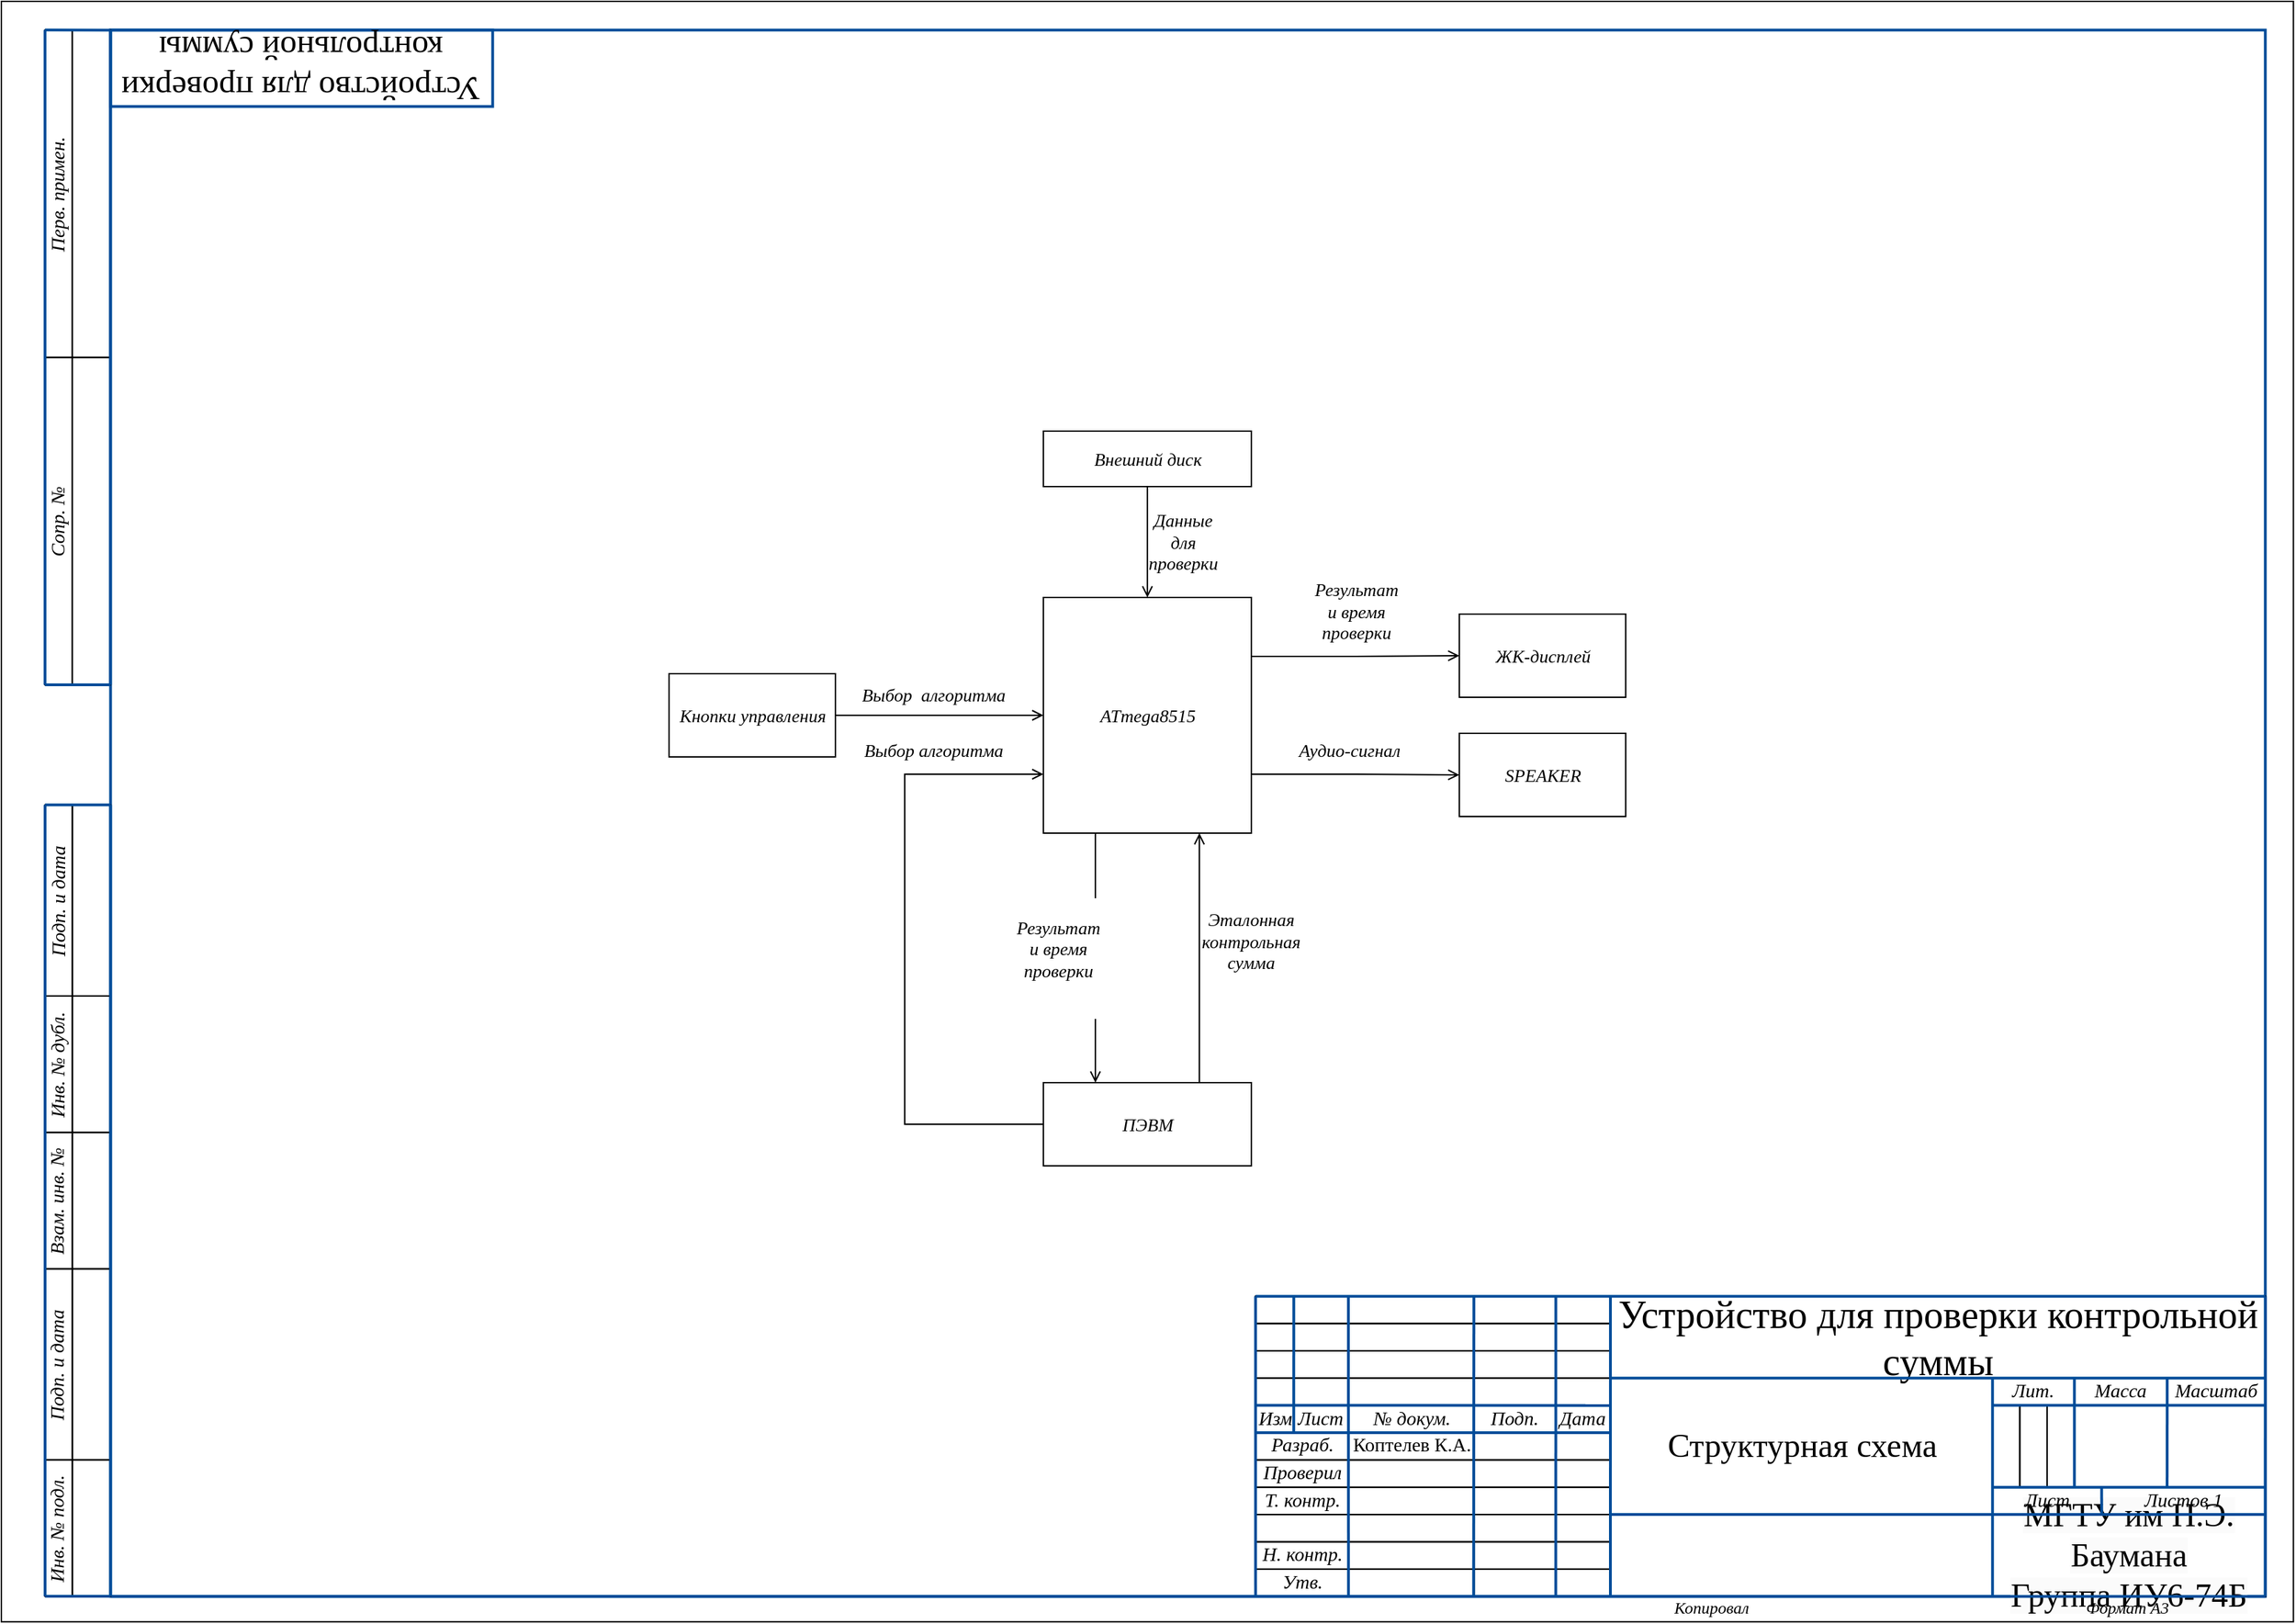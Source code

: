 <mxfile version="22.0.8" type="device">
  <diagram name="Страница — 1" id="dxUcy0eeHBGCOjPCWfOh">
    <mxGraphModel dx="1615" dy="822" grid="1" gridSize="10" guides="1" tooltips="1" connect="1" arrows="1" fold="1" page="1" pageScale="1" pageWidth="827" pageHeight="1169" math="0" shadow="0">
      <root>
        <UserObject label="" ProductName="Структурная схема" Manufacturer="&lt;span style=&quot;color: rgb(0, 0, 0); font-family: &amp;quot;GOSTRUS Type A&amp;quot;; font-size: 24px; font-style: normal; font-variant-ligatures: normal; font-variant-caps: normal; font-weight: 400; letter-spacing: normal; orphans: 2; text-align: center; text-indent: 0px; text-transform: none; widows: 2; word-spacing: 0px; -webkit-text-stroke-width: 0px; background-color: rgb(251, 251, 251); text-decoration-thickness: initial; text-decoration-style: initial; text-decoration-color: initial; float: none; display: inline !important;&quot;&gt;МГТУ им Н.Э. Баумана&lt;/span&gt;&lt;br style=&quot;border-color: var(--border-color); color: rgb(0, 0, 0); font-family: &amp;quot;GOSTRUS Type A&amp;quot;; font-size: 24px; font-style: normal; font-variant-ligatures: normal; font-variant-caps: normal; font-weight: 400; letter-spacing: normal; orphans: 2; text-align: center; text-indent: 0px; text-transform: none; widows: 2; word-spacing: 0px; -webkit-text-stroke-width: 0px; background-color: rgb(251, 251, 251); text-decoration-thickness: initial; text-decoration-style: initial; text-decoration-color: initial;&quot;&gt;&lt;span style=&quot;color: rgb(0, 0, 0); font-family: &amp;quot;GOSTRUS Type A&amp;quot;; font-size: 24px; font-style: normal; font-variant-ligatures: normal; font-variant-caps: normal; font-weight: 400; letter-spacing: normal; orphans: 2; text-align: center; text-indent: 0px; text-transform: none; widows: 2; word-spacing: 0px; -webkit-text-stroke-width: 0px; background-color: rgb(251, 251, 251); text-decoration-thickness: initial; text-decoration-style: initial; text-decoration-color: initial; float: none; display: inline !important;&quot;&gt;Группа ИУ6-74Б&lt;/span&gt;" Designer="Коптелев К.А." BlueprintName="Устройство для проверки контрольной суммы" id="0">
          <mxCell />
        </UserObject>
        <mxCell id="1" parent="0" />
        <mxCell id="MTjeHVcmdTa_2cphcv3J-1" value="" style="rounded=0;whiteSpace=wrap;html=1;fillColor=none;strokeWidth=1;movable=0;resizable=0;rotatable=0;deletable=0;editable=0;locked=1;connectable=0;" parent="1" vertex="1">
          <mxGeometry x="1" width="1653.146" height="1168.895" as="geometry" />
        </mxCell>
        <mxCell id="MTjeHVcmdTa_2cphcv3J-2" value="" style="rounded=0;whiteSpace=wrap;html=1;strokeWidth=2;fillColor=none;strokeColor=#004C99;movable=0;resizable=0;rotatable=0;deletable=0;editable=0;locked=1;connectable=0;" parent="1" vertex="1">
          <mxGeometry x="79.74" y="20.69" width="1554.12" height="1129.92" as="geometry" />
        </mxCell>
        <object placeholder="BlueprintName" placeholders="1" id="MTjeHVcmdTa_2cphcv3J-3">
          <mxCell style="rounded=0;whiteSpace=wrap;html=1;strokeWidth=2;fillColor=none;strokeColor=#004C99;fontFamily=GOSTRUS Type A;fontSize=24;rotation=-180;movable=0;resizable=0;rotatable=0;deletable=0;editable=0;locked=1;connectable=0;" parent="1" vertex="1">
            <mxGeometry x="79.74" y="20.69" width="275.59" height="55.118" as="geometry" />
          </mxCell>
        </object>
        <mxCell id="MTjeHVcmdTa_2cphcv3J-4" value="" style="rounded=0;whiteSpace=wrap;html=1;strokeWidth=1;fillColor=none;fontFamily=GOSTRUS Type A;movable=0;resizable=0;rotatable=0;deletable=0;editable=0;locked=1;connectable=0;" parent="1" vertex="1">
          <mxGeometry x="905.57" y="934.067" width="728.345" height="216.535" as="geometry" />
        </mxCell>
        <mxCell id="MTjeHVcmdTa_2cphcv3J-5" value="" style="rounded=0;whiteSpace=wrap;html=1;strokeWidth=1;fillColor=none;fontFamily=GOSTRUS Type A;fontSize=14;movable=0;resizable=0;rotatable=0;deletable=0;editable=0;locked=1;connectable=0;" parent="1" vertex="1">
          <mxGeometry x="905.58" y="934.067" width="27.559" height="19.685" as="geometry" />
        </mxCell>
        <mxCell id="MTjeHVcmdTa_2cphcv3J-6" value="" style="rounded=0;whiteSpace=wrap;html=1;strokeWidth=1;fillColor=none;fontFamily=GOSTRUS Type A;fontSize=14;movable=0;resizable=0;rotatable=0;deletable=0;editable=0;locked=1;connectable=0;" parent="1" vertex="1">
          <mxGeometry x="905.577" y="953.754" width="27.559" height="19.685" as="geometry" />
        </mxCell>
        <mxCell id="MTjeHVcmdTa_2cphcv3J-7" value="" style="rounded=0;whiteSpace=wrap;html=1;strokeWidth=1;fillColor=none;fontFamily=GOSTRUS Type A;fontSize=14;movable=0;resizable=0;rotatable=0;deletable=0;editable=0;locked=1;connectable=0;" parent="1" vertex="1">
          <mxGeometry x="905.587" y="973.434" width="27.559" height="19.685" as="geometry" />
        </mxCell>
        <mxCell id="MTjeHVcmdTa_2cphcv3J-8" value="" style="rounded=0;whiteSpace=wrap;html=1;strokeWidth=1;fillColor=none;fontFamily=GOSTRUS Type A;fontSize=14;movable=0;resizable=0;rotatable=0;deletable=0;editable=0;locked=1;connectable=0;" parent="1" vertex="1">
          <mxGeometry x="905.584" y="993.121" width="27.559" height="19.685" as="geometry" />
        </mxCell>
        <mxCell id="MTjeHVcmdTa_2cphcv3J-9" value="Изм" style="rounded=0;whiteSpace=wrap;html=1;strokeWidth=1;fillColor=none;fontFamily=GOSTRUS Type A;fontStyle=2;fontSize=14;movable=0;resizable=0;rotatable=0;deletable=0;editable=0;locked=1;connectable=0;" parent="1" vertex="1">
          <mxGeometry x="905.581" y="1012.808" width="27.559" height="19.685" as="geometry" />
        </mxCell>
        <mxCell id="MTjeHVcmdTa_2cphcv3J-10" value="" style="rounded=0;whiteSpace=wrap;html=1;strokeWidth=1;fillColor=none;fontFamily=GOSTRUS Type A;fontSize=14;movable=0;resizable=0;rotatable=0;deletable=0;editable=0;locked=1;connectable=0;" parent="1" vertex="1">
          <mxGeometry x="933.147" y="934.064" width="39.37" height="19.685" as="geometry" />
        </mxCell>
        <mxCell id="MTjeHVcmdTa_2cphcv3J-11" value="" style="rounded=0;whiteSpace=wrap;html=1;strokeWidth=1;fillColor=none;fontFamily=GOSTRUS Type A;fontSize=14;movable=0;resizable=0;rotatable=0;deletable=0;editable=0;locked=1;connectable=0;" parent="1" vertex="1">
          <mxGeometry x="933.144" y="953.751" width="39.37" height="19.685" as="geometry" />
        </mxCell>
        <mxCell id="MTjeHVcmdTa_2cphcv3J-12" value="" style="rounded=0;whiteSpace=wrap;html=1;strokeWidth=1;fillColor=none;fontFamily=GOSTRUS Type A;fontSize=14;movable=0;resizable=0;rotatable=0;deletable=0;editable=0;locked=1;connectable=0;" parent="1" vertex="1">
          <mxGeometry x="933.154" y="973.431" width="39.37" height="19.685" as="geometry" />
        </mxCell>
        <mxCell id="MTjeHVcmdTa_2cphcv3J-13" value="" style="rounded=0;whiteSpace=wrap;html=1;strokeWidth=1;fillColor=none;fontFamily=GOSTRUS Type A;fontSize=14;movable=0;resizable=0;rotatable=0;deletable=0;editable=0;locked=1;connectable=0;" parent="1" vertex="1">
          <mxGeometry x="933.151" y="993.118" width="39.37" height="19.685" as="geometry" />
        </mxCell>
        <mxCell id="MTjeHVcmdTa_2cphcv3J-14" value="Лист" style="rounded=0;whiteSpace=wrap;html=1;strokeWidth=1;fillColor=none;fontFamily=GOSTRUS Type A;fontStyle=2;fontSize=14;movable=0;resizable=0;rotatable=0;deletable=0;editable=0;locked=1;connectable=0;" parent="1" vertex="1">
          <mxGeometry x="933.148" y="1012.805" width="39.37" height="19.685" as="geometry" />
        </mxCell>
        <mxCell id="MTjeHVcmdTa_2cphcv3J-15" value="" style="rounded=0;whiteSpace=wrap;html=1;strokeWidth=1;fillColor=none;fontFamily=GOSTRUS Type A;fontSize=14;movable=0;resizable=0;rotatable=0;deletable=0;editable=0;locked=1;connectable=0;" parent="1" vertex="1">
          <mxGeometry x="972.524" y="934.071" width="90.551" height="19.685" as="geometry" />
        </mxCell>
        <mxCell id="MTjeHVcmdTa_2cphcv3J-16" value="" style="rounded=0;whiteSpace=wrap;html=1;strokeWidth=1;fillColor=none;fontFamily=GOSTRUS Type A;fontSize=14;movable=0;resizable=0;rotatable=0;deletable=0;editable=0;locked=1;connectable=0;" parent="1" vertex="1">
          <mxGeometry x="972.521" y="953.758" width="90.551" height="19.685" as="geometry" />
        </mxCell>
        <mxCell id="MTjeHVcmdTa_2cphcv3J-17" value="" style="rounded=0;whiteSpace=wrap;html=1;strokeWidth=1;fillColor=none;fontFamily=GOSTRUS Type A;fontSize=14;movable=0;resizable=0;rotatable=0;deletable=0;editable=0;locked=1;connectable=0;" parent="1" vertex="1">
          <mxGeometry x="972.531" y="973.438" width="90.551" height="19.685" as="geometry" />
        </mxCell>
        <mxCell id="MTjeHVcmdTa_2cphcv3J-18" value="" style="rounded=0;whiteSpace=wrap;html=1;strokeWidth=1;fillColor=none;fontFamily=GOSTRUS Type A;fontSize=14;movable=0;resizable=0;rotatable=0;deletable=0;editable=0;locked=1;connectable=0;" parent="1" vertex="1">
          <mxGeometry x="972.528" y="993.125" width="90.551" height="19.685" as="geometry" />
        </mxCell>
        <mxCell id="MTjeHVcmdTa_2cphcv3J-19" value="№ докум." style="rounded=0;whiteSpace=wrap;html=1;strokeWidth=1;fillColor=none;fontFamily=GOSTRUS Type A;fontStyle=2;fontSize=14;movable=0;resizable=0;rotatable=0;deletable=0;editable=0;locked=1;connectable=0;" parent="1" vertex="1">
          <mxGeometry x="972.525" y="1012.812" width="90.551" height="19.685" as="geometry" />
        </mxCell>
        <mxCell id="MTjeHVcmdTa_2cphcv3J-20" value="" style="rounded=0;whiteSpace=wrap;html=1;strokeWidth=1;fillColor=none;fontFamily=GOSTRUS Type A;fontSize=14;movable=0;resizable=0;rotatable=0;deletable=0;editable=0;locked=1;connectable=0;" parent="1" vertex="1">
          <mxGeometry x="1063.081" y="934.068" width="59.055" height="19.685" as="geometry" />
        </mxCell>
        <mxCell id="MTjeHVcmdTa_2cphcv3J-21" value="" style="rounded=0;whiteSpace=wrap;html=1;strokeWidth=1;fillColor=none;fontFamily=GOSTRUS Type A;fontSize=14;movable=0;resizable=0;rotatable=0;deletable=0;editable=0;locked=1;connectable=0;" parent="1" vertex="1">
          <mxGeometry x="1063.078" y="953.755" width="59.055" height="19.685" as="geometry" />
        </mxCell>
        <mxCell id="MTjeHVcmdTa_2cphcv3J-22" value="" style="rounded=0;whiteSpace=wrap;html=1;strokeWidth=1;fillColor=none;fontFamily=GOSTRUS Type A;fontSize=14;movable=0;resizable=0;rotatable=0;deletable=0;editable=0;locked=1;connectable=0;" parent="1" vertex="1">
          <mxGeometry x="1063.088" y="973.435" width="59.055" height="19.685" as="geometry" />
        </mxCell>
        <mxCell id="MTjeHVcmdTa_2cphcv3J-23" value="" style="rounded=0;whiteSpace=wrap;html=1;strokeWidth=1;fillColor=none;fontFamily=GOSTRUS Type A;fontSize=14;movable=0;resizable=0;rotatable=0;deletable=0;editable=0;locked=1;connectable=0;" parent="1" vertex="1">
          <mxGeometry x="1063.085" y="993.122" width="59.055" height="19.685" as="geometry" />
        </mxCell>
        <mxCell id="MTjeHVcmdTa_2cphcv3J-24" value="Подп." style="rounded=0;whiteSpace=wrap;html=1;strokeWidth=1;fillColor=none;fontFamily=GOSTRUS Type A;fontStyle=2;fontSize=14;movable=0;resizable=0;rotatable=0;deletable=0;editable=0;locked=1;connectable=0;" parent="1" vertex="1">
          <mxGeometry x="1063.082" y="1012.809" width="59.055" height="19.685" as="geometry" />
        </mxCell>
        <mxCell id="MTjeHVcmdTa_2cphcv3J-25" value="" style="rounded=0;whiteSpace=wrap;html=1;strokeWidth=1;fillColor=none;fontFamily=GOSTRUS Type A;fontSize=14;movable=0;resizable=0;rotatable=0;deletable=0;editable=0;locked=1;connectable=0;" parent="1" vertex="1">
          <mxGeometry x="1063.088" y="1032.485" width="59.055" height="19.685" as="geometry" />
        </mxCell>
        <mxCell id="MTjeHVcmdTa_2cphcv3J-26" value="" style="rounded=0;whiteSpace=wrap;html=1;strokeWidth=1;fillColor=none;fontFamily=GOSTRUS Type A;fontSize=14;movable=0;resizable=0;rotatable=0;deletable=0;editable=0;locked=1;connectable=0;" parent="1" vertex="1">
          <mxGeometry x="1063.085" y="1052.172" width="59.055" height="19.685" as="geometry" />
        </mxCell>
        <mxCell id="MTjeHVcmdTa_2cphcv3J-27" value="" style="rounded=0;whiteSpace=wrap;html=1;strokeWidth=1;fillColor=none;fontFamily=GOSTRUS Type A;fontSize=14;movable=0;resizable=0;rotatable=0;deletable=0;editable=0;locked=1;connectable=0;" parent="1" vertex="1">
          <mxGeometry x="1063.095" y="1071.852" width="59.055" height="19.685" as="geometry" />
        </mxCell>
        <mxCell id="MTjeHVcmdTa_2cphcv3J-28" value="" style="rounded=0;whiteSpace=wrap;html=1;strokeWidth=1;fillColor=none;fontFamily=GOSTRUS Type A;fontSize=14;movable=0;resizable=0;rotatable=0;deletable=0;editable=0;locked=1;connectable=0;" parent="1" vertex="1">
          <mxGeometry x="1063.092" y="1091.539" width="59.055" height="19.685" as="geometry" />
        </mxCell>
        <mxCell id="MTjeHVcmdTa_2cphcv3J-29" value="" style="rounded=0;whiteSpace=wrap;html=1;strokeWidth=1;fillColor=none;fontFamily=GOSTRUS Type A;fontSize=14;movable=0;resizable=0;rotatable=0;deletable=0;editable=0;locked=1;connectable=0;" parent="1" vertex="1">
          <mxGeometry x="1063.089" y="1111.226" width="59.055" height="19.685" as="geometry" />
        </mxCell>
        <mxCell id="MTjeHVcmdTa_2cphcv3J-30" value="" style="rounded=0;whiteSpace=wrap;html=1;strokeWidth=1;fillColor=none;fontFamily=GOSTRUS Type A;fontSize=14;movable=0;resizable=0;rotatable=0;deletable=0;editable=0;locked=1;connectable=0;" parent="1" vertex="1">
          <mxGeometry x="1122.155" y="934.072" width="39.37" height="19.685" as="geometry" />
        </mxCell>
        <mxCell id="MTjeHVcmdTa_2cphcv3J-31" value="" style="rounded=0;whiteSpace=wrap;html=1;strokeWidth=1;fillColor=none;fontFamily=GOSTRUS Type A;fontSize=14;movable=0;resizable=0;rotatable=0;deletable=0;editable=0;locked=1;connectable=0;" parent="1" vertex="1">
          <mxGeometry x="1122.152" y="953.759" width="39.37" height="19.685" as="geometry" />
        </mxCell>
        <mxCell id="MTjeHVcmdTa_2cphcv3J-32" value="" style="rounded=0;whiteSpace=wrap;html=1;strokeWidth=1;fillColor=none;fontFamily=GOSTRUS Type A;fontSize=14;movable=0;resizable=0;rotatable=0;deletable=0;editable=0;locked=1;connectable=0;" parent="1" vertex="1">
          <mxGeometry x="1122.162" y="973.439" width="39.37" height="19.685" as="geometry" />
        </mxCell>
        <mxCell id="MTjeHVcmdTa_2cphcv3J-33" value="" style="rounded=0;whiteSpace=wrap;html=1;strokeWidth=1;fillColor=none;fontFamily=GOSTRUS Type A;fontSize=14;movable=0;resizable=0;rotatable=0;deletable=0;editable=0;locked=1;connectable=0;" parent="1" vertex="1">
          <mxGeometry x="1122.159" y="993.126" width="39.37" height="19.685" as="geometry" />
        </mxCell>
        <mxCell id="MTjeHVcmdTa_2cphcv3J-34" value="Дата" style="rounded=0;whiteSpace=wrap;html=1;strokeWidth=1;fillColor=none;fontFamily=GOSTRUS Type A;fontStyle=2;fontSize=14;movable=0;resizable=0;rotatable=0;deletable=0;editable=0;locked=1;connectable=0;" parent="1" vertex="1">
          <mxGeometry x="1122.156" y="1012.813" width="39.37" height="19.685" as="geometry" />
        </mxCell>
        <object placeholders="1" placeholder="Date" id="MTjeHVcmdTa_2cphcv3J-35">
          <mxCell style="rounded=0;whiteSpace=wrap;html=1;strokeWidth=1;fillColor=none;fontFamily=GOSTRUS Type A;fontSize=12;movable=0;resizable=0;rotatable=0;deletable=0;editable=0;locked=1;connectable=0;" parent="1" vertex="1">
            <mxGeometry x="1122.162" y="1032.479" width="39.37" height="19.685" as="geometry" />
          </mxCell>
        </object>
        <object placeholders="1" placeholder="Date" id="MTjeHVcmdTa_2cphcv3J-36">
          <mxCell style="rounded=0;whiteSpace=wrap;html=1;strokeWidth=1;fillColor=none;fontFamily=GOSTRUS Type A;fontSize=12;movable=0;resizable=0;rotatable=0;deletable=0;editable=0;locked=1;connectable=0;" parent="1" vertex="1">
            <mxGeometry x="1122.159" y="1052.166" width="39.37" height="19.685" as="geometry" />
          </mxCell>
        </object>
        <mxCell id="MTjeHVcmdTa_2cphcv3J-37" value="" style="rounded=0;whiteSpace=wrap;html=1;strokeWidth=1;fillColor=none;fontFamily=GOSTRUS Type A;fontSize=12;movable=0;resizable=0;rotatable=0;deletable=0;editable=0;locked=1;connectable=0;" parent="1" vertex="1">
          <mxGeometry x="1122.169" y="1071.846" width="39.37" height="19.685" as="geometry" />
        </mxCell>
        <mxCell id="MTjeHVcmdTa_2cphcv3J-38" value="" style="rounded=0;whiteSpace=wrap;html=1;strokeWidth=1;fillColor=none;fontFamily=GOSTRUS Type A;fontSize=12;movable=0;resizable=0;rotatable=0;deletable=0;editable=0;locked=1;connectable=0;" parent="1" vertex="1">
          <mxGeometry x="1122.166" y="1091.533" width="39.37" height="19.685" as="geometry" />
        </mxCell>
        <mxCell id="MTjeHVcmdTa_2cphcv3J-39" value="" style="rounded=0;whiteSpace=wrap;html=1;strokeWidth=1;fillColor=none;fontFamily=GOSTRUS Type A;fontSize=12;movable=0;resizable=0;rotatable=0;deletable=0;editable=0;locked=1;connectable=0;" parent="1" vertex="1">
          <mxGeometry x="1122.163" y="1111.22" width="39.37" height="19.685" as="geometry" />
        </mxCell>
        <object placeholder="Date" placeholders="1" id="MTjeHVcmdTa_2cphcv3J-40">
          <mxCell style="rounded=0;whiteSpace=wrap;html=1;strokeWidth=1;fillColor=none;fontFamily=GOSTRUS Type A;fontSize=12;movable=0;resizable=0;rotatable=0;deletable=0;editable=0;locked=1;connectable=0;" parent="1" vertex="1">
            <mxGeometry x="1122.13" y="1130.917" width="39.37" height="19.685" as="geometry" />
          </mxCell>
        </object>
        <mxCell id="MTjeHVcmdTa_2cphcv3J-41" value="" style="rounded=0;whiteSpace=wrap;html=1;strokeWidth=1;fillColor=none;fontFamily=GOSTRUS Type A;fontSize=14;movable=0;resizable=0;rotatable=0;deletable=0;editable=0;locked=1;connectable=0;" parent="1" vertex="1">
          <mxGeometry x="1063.116" y="1130.923" width="59.055" height="19.685" as="geometry" />
        </mxCell>
        <mxCell id="MTjeHVcmdTa_2cphcv3J-42" value="Разраб." style="rounded=0;whiteSpace=wrap;html=1;strokeWidth=1;fillColor=none;fontFamily=GOSTRUS Type A;fontStyle=2;fontSize=14;movable=0;resizable=0;rotatable=0;deletable=0;editable=0;locked=1;connectable=0;" parent="1" vertex="1">
          <mxGeometry x="905.605" y="1032.482" width="66.929" height="19.685" as="geometry" />
        </mxCell>
        <mxCell id="MTjeHVcmdTa_2cphcv3J-43" value="Проверил" style="rounded=0;whiteSpace=wrap;html=1;strokeWidth=1;fillColor=none;fontFamily=GOSTRUS Type A;fontStyle=2;fontSize=14;movable=0;resizable=0;rotatable=0;deletable=0;editable=0;locked=1;connectable=0;" parent="1" vertex="1">
          <mxGeometry x="905.572" y="1052.169" width="66.929" height="19.685" as="geometry" />
        </mxCell>
        <mxCell id="MTjeHVcmdTa_2cphcv3J-44" value="Т. контр." style="rounded=0;whiteSpace=wrap;html=1;strokeWidth=1;fillColor=none;fontFamily=GOSTRUS Type A;fontStyle=2;fontSize=14;movable=0;resizable=0;rotatable=0;deletable=0;editable=0;locked=1;connectable=0;" parent="1" vertex="1">
          <mxGeometry x="905.569" y="1071.856" width="66.929" height="19.685" as="geometry" />
        </mxCell>
        <mxCell id="MTjeHVcmdTa_2cphcv3J-45" value="" style="rounded=0;whiteSpace=wrap;html=1;strokeWidth=1;fillColor=none;fontFamily=GOSTRUS Type A;fontStyle=2;fontSize=14;movable=0;resizable=0;rotatable=0;deletable=0;editable=0;locked=1;connectable=0;" parent="1" vertex="1">
          <mxGeometry x="905.606" y="1091.543" width="66.929" height="19.685" as="geometry" />
        </mxCell>
        <mxCell id="MTjeHVcmdTa_2cphcv3J-46" value="Н. контр." style="rounded=0;whiteSpace=wrap;html=1;strokeWidth=1;fillColor=none;fontFamily=GOSTRUS Type A;fontStyle=2;fontSize=14;movable=0;resizable=0;rotatable=0;deletable=0;editable=0;locked=1;connectable=0;" parent="1" vertex="1">
          <mxGeometry x="905.603" y="1111.24" width="66.929" height="19.685" as="geometry" />
        </mxCell>
        <mxCell id="MTjeHVcmdTa_2cphcv3J-47" value="Утв." style="rounded=0;whiteSpace=wrap;html=1;strokeWidth=1;fillColor=none;fontFamily=GOSTRUS Type A;fontStyle=2;fontSize=14;movable=0;resizable=0;rotatable=0;deletable=0;editable=0;locked=1;connectable=0;" parent="1" vertex="1">
          <mxGeometry x="905.61" y="1130.927" width="66.929" height="19.685" as="geometry" />
        </mxCell>
        <object placeholders="1" placeholder="Designer" label="Коптелев К.А." id="MTjeHVcmdTa_2cphcv3J-48">
          <mxCell style="rounded=0;whiteSpace=wrap;html=1;strokeWidth=1;fillColor=none;fontFamily=GOSTRUS Type A;fontSize=14;movable=0;resizable=0;rotatable=0;deletable=0;editable=0;locked=1;connectable=0;" parent="1" vertex="1">
            <mxGeometry x="972.562" y="1032.499" width="90.551" height="19.685" as="geometry" />
          </mxCell>
        </object>
        <mxCell id="MTjeHVcmdTa_2cphcv3J-49" value="" style="rounded=0;whiteSpace=wrap;html=1;strokeWidth=1;fillColor=none;fontFamily=GOSTRUS Type A;fontSize=14;movable=0;resizable=0;rotatable=0;deletable=0;editable=0;locked=1;connectable=0;" parent="1" vertex="1">
          <mxGeometry x="972.519" y="1091.556" width="90.551" height="19.685" as="geometry" />
        </mxCell>
        <mxCell id="MTjeHVcmdTa_2cphcv3J-50" value="" style="rounded=0;whiteSpace=wrap;html=1;strokeWidth=1;fillColor=none;fontFamily=GOSTRUS Type A;fontSize=14;movable=0;resizable=0;rotatable=0;deletable=0;editable=0;locked=1;connectable=0;" parent="1" vertex="1">
          <mxGeometry x="972.482" y="1071.869" width="90.551" height="19.685" as="geometry" />
        </mxCell>
        <object placeholders="1" placeholder="Checker" id="MTjeHVcmdTa_2cphcv3J-51">
          <mxCell style="rounded=0;whiteSpace=wrap;html=1;strokeWidth=1;fillColor=none;fontFamily=GOSTRUS Type A;fontSize=14;movable=0;resizable=0;rotatable=0;deletable=0;editable=0;locked=1;connectable=0;" parent="1" vertex="1">
            <mxGeometry x="972.485" y="1052.182" width="90.551" height="19.685" as="geometry" />
          </mxCell>
        </object>
        <object placeholders="1" placeholder="Approver" id="MTjeHVcmdTa_2cphcv3J-52">
          <mxCell style="rounded=0;whiteSpace=wrap;html=1;strokeWidth=1;fillColor=none;fontFamily=GOSTRUS Type A;fontSize=14;movable=0;resizable=0;rotatable=0;deletable=0;editable=0;locked=1;connectable=0;" parent="1" vertex="1">
            <mxGeometry x="972.596" y="1130.903" width="90.551" height="19.685" as="geometry" />
          </mxCell>
        </object>
        <mxCell id="MTjeHVcmdTa_2cphcv3J-53" value="" style="rounded=0;whiteSpace=wrap;html=1;strokeWidth=1;fillColor=none;fontFamily=GOSTRUS Type A;fontSize=14;movable=0;resizable=0;rotatable=0;deletable=0;editable=0;locked=1;connectable=0;" parent="1" vertex="1">
          <mxGeometry x="972.559" y="1111.216" width="90.551" height="19.685" as="geometry" />
        </mxCell>
        <object placeholders="1" placeholder="BlueprintName" label="Устройство для проверки контрольной суммы" id="MTjeHVcmdTa_2cphcv3J-54">
          <mxCell style="rounded=0;whiteSpace=wrap;html=1;strokeWidth=1;fillColor=none;fontFamily=GOSTRUS Type A;fontSize=28;movable=1;resizable=1;rotatable=1;deletable=1;editable=1;locked=0;connectable=1;" parent="1" vertex="1">
            <mxGeometry x="1161.538" y="934.075" width="472.44" height="59.055" as="geometry" />
          </mxCell>
        </object>
        <object placeholders="1" placeholder="ProductName" label="Структурная схема" id="MTjeHVcmdTa_2cphcv3J-55">
          <mxCell style="rounded=0;whiteSpace=wrap;html=1;strokeWidth=1;fillColor=none;fontFamily=GOSTRUS Type A;fontSize=24;movable=0;resizable=0;rotatable=0;deletable=0;editable=0;locked=1;connectable=0;" parent="1" vertex="1">
            <mxGeometry x="1161.535" y="993.102" width="275.59" height="98.425" as="geometry" />
          </mxCell>
        </object>
        <object placeholders="1" placeholder="Material" id="MTjeHVcmdTa_2cphcv3J-56">
          <mxCell style="rounded=0;whiteSpace=wrap;html=1;strokeWidth=1;fillColor=none;fontFamily=GOSTRUS Type A;fontSize=24;movable=0;resizable=0;rotatable=0;deletable=0;editable=0;locked=1;connectable=0;" parent="1" vertex="1">
            <mxGeometry x="1161.502" y="1091.529" width="275.59" height="59.055" as="geometry" />
          </mxCell>
        </object>
        <object placeholders="1" placeholder="Manufacturer" label="&lt;span style=&quot;color: rgb(0, 0, 0); font-family: &amp;quot;GOSTRUS Type A&amp;quot;; font-size: 24px; font-style: normal; font-variant-ligatures: normal; font-variant-caps: normal; font-weight: 400; letter-spacing: normal; orphans: 2; text-align: center; text-indent: 0px; text-transform: none; widows: 2; word-spacing: 0px; -webkit-text-stroke-width: 0px; background-color: rgb(251, 251, 251); text-decoration-thickness: initial; text-decoration-style: initial; text-decoration-color: initial; float: none; display: inline !important;&quot;&gt;МГТУ им Н.Э. Баумана&lt;/span&gt;&lt;br style=&quot;border-color: var(--border-color); color: rgb(0, 0, 0); font-family: &amp;quot;GOSTRUS Type A&amp;quot;; font-size: 24px; font-style: normal; font-variant-ligatures: normal; font-variant-caps: normal; font-weight: 400; letter-spacing: normal; orphans: 2; text-align: center; text-indent: 0px; text-transform: none; widows: 2; word-spacing: 0px; -webkit-text-stroke-width: 0px; background-color: rgb(251, 251, 251); text-decoration-thickness: initial; text-decoration-style: initial; text-decoration-color: initial;&quot;&gt;&lt;span style=&quot;color: rgb(0, 0, 0); font-family: &amp;quot;GOSTRUS Type A&amp;quot;; font-size: 24px; font-style: normal; font-variant-ligatures: normal; font-variant-caps: normal; font-weight: 400; letter-spacing: normal; orphans: 2; text-align: center; text-indent: 0px; text-transform: none; widows: 2; word-spacing: 0px; -webkit-text-stroke-width: 0px; background-color: rgb(251, 251, 251); text-decoration-thickness: initial; text-decoration-style: initial; text-decoration-color: initial; float: none; display: inline !important;&quot;&gt;Группа ИУ6-74Б&lt;/span&gt;" id="MTjeHVcmdTa_2cphcv3J-57">
          <mxCell style="rounded=0;whiteSpace=wrap;html=1;strokeWidth=1;fillColor=none;fontFamily=GOSTRUS Type A;fontSize=24;movable=0;resizable=0;rotatable=0;deletable=0;editable=0;locked=1;connectable=0;" parent="1" vertex="1">
            <mxGeometry x="1437.129" y="1091.556" width="196.85" height="59.055" as="geometry" />
          </mxCell>
        </object>
        <object label="Лист" placeholders="1" id="MTjeHVcmdTa_2cphcv3J-58">
          <mxCell style="rounded=0;whiteSpace=wrap;html=1;strokeWidth=1;fillColor=none;fontFamily=GOSTRUS Type A;fontStyle=2;fontSize=14;movable=0;resizable=0;rotatable=0;deletable=0;editable=0;locked=1;connectable=0;" parent="1" vertex="1">
            <mxGeometry x="1437.126" y="1071.833" width="78.74" height="19.685" as="geometry" />
          </mxCell>
        </object>
        <mxCell id="MTjeHVcmdTa_2cphcv3J-59" value="Листов 1" style="rounded=0;whiteSpace=wrap;html=1;strokeWidth=1;fillColor=none;fontFamily=GOSTRUS Type A;fontStyle=2;fontSize=14;movable=0;resizable=0;rotatable=0;deletable=0;editable=0;locked=1;connectable=0;" parent="1" vertex="1">
          <mxGeometry x="1515.803" y="1071.87" width="118.11" height="19.685" as="geometry" />
        </mxCell>
        <mxCell id="MTjeHVcmdTa_2cphcv3J-60" value="Масштаб" style="rounded=0;whiteSpace=wrap;html=1;strokeWidth=1;fillColor=none;fontFamily=GOSTRUS Type A;fontStyle=2;fontSize=14;movable=0;resizable=0;rotatable=0;deletable=0;editable=0;locked=1;connectable=0;" parent="1" vertex="1">
          <mxGeometry x="1563.11" y="993.107" width="70.866" height="19.685" as="geometry" />
        </mxCell>
        <mxCell id="MTjeHVcmdTa_2cphcv3J-61" value="Масса" style="rounded=0;whiteSpace=wrap;html=1;strokeWidth=1;fillColor=none;fontFamily=GOSTRUS Type A;fontStyle=2;fontSize=14;movable=0;resizable=0;rotatable=0;deletable=0;editable=0;locked=1;connectable=0;" parent="1" vertex="1">
          <mxGeometry x="1496.177" y="993.134" width="66.929" height="19.685" as="geometry" />
        </mxCell>
        <mxCell id="MTjeHVcmdTa_2cphcv3J-62" value="Лит." style="rounded=0;whiteSpace=wrap;html=1;strokeWidth=1;fillColor=none;fontFamily=GOSTRUS Type A;fontStyle=2;fontSize=14;movable=0;resizable=0;rotatable=0;deletable=0;editable=0;locked=1;connectable=0;" parent="1" vertex="1">
          <mxGeometry x="1437.124" y="993.101" width="59.055" height="19.685" as="geometry" />
        </mxCell>
        <mxCell id="MTjeHVcmdTa_2cphcv3J-63" value="" style="rounded=0;whiteSpace=wrap;html=1;strokeWidth=1;fillColor=none;fontFamily=GOSTRUS Type A;movable=0;resizable=0;rotatable=0;deletable=0;editable=0;locked=1;connectable=0;" parent="1" vertex="1">
          <mxGeometry x="1437.091" y="1012.818" width="59.055" height="59.055" as="geometry" />
        </mxCell>
        <mxCell id="MTjeHVcmdTa_2cphcv3J-64" value="" style="rounded=0;whiteSpace=wrap;html=1;strokeWidth=1;fillColor=none;fontFamily=GOSTRUS Type A;movable=0;resizable=0;rotatable=0;deletable=0;editable=0;locked=1;connectable=0;" parent="1" vertex="1">
          <mxGeometry x="1496.184" y="1012.781" width="66.929" height="59.055" as="geometry" />
        </mxCell>
        <object placeholders="1" placeholder="Scale" id="MTjeHVcmdTa_2cphcv3J-65">
          <mxCell style="rounded=0;whiteSpace=wrap;html=1;strokeWidth=1;fillColor=none;fontFamily=GOSTRUS Type A;fontSize=18;movable=0;resizable=0;rotatable=0;deletable=0;editable=0;locked=1;connectable=0;" parent="1" vertex="1">
            <mxGeometry x="1563.047" y="1012.784" width="70.866" height="59.055" as="geometry" />
          </mxCell>
        </object>
        <mxCell id="MTjeHVcmdTa_2cphcv3J-66" value="" style="rounded=0;whiteSpace=wrap;html=1;strokeWidth=1;fillColor=none;fontFamily=GOSTRUS Type A;movable=0;resizable=0;rotatable=0;deletable=0;editable=0;locked=1;connectable=0;" parent="1" vertex="1">
          <mxGeometry x="1437.128" y="1012.775" width="19.685" height="59.055" as="geometry" />
        </mxCell>
        <mxCell id="MTjeHVcmdTa_2cphcv3J-67" value="" style="rounded=0;whiteSpace=wrap;html=1;strokeWidth=1;fillColor=none;fontFamily=GOSTRUS Type A;movable=0;resizable=0;rotatable=0;deletable=0;editable=0;locked=1;connectable=0;" parent="1" vertex="1">
          <mxGeometry x="1456.775" y="1012.822" width="19.685" height="59.055" as="geometry" />
        </mxCell>
        <mxCell id="MTjeHVcmdTa_2cphcv3J-68" value="" style="rounded=0;whiteSpace=wrap;html=1;strokeWidth=1;fillColor=none;fontFamily=GOSTRUS Type A;movable=0;resizable=0;rotatable=0;deletable=0;editable=0;locked=1;connectable=0;" parent="1" vertex="1">
          <mxGeometry x="1476.502" y="1012.819" width="19.685" height="59.055" as="geometry" />
        </mxCell>
        <mxCell id="MTjeHVcmdTa_2cphcv3J-69" value="Копировал" style="text;html=1;strokeColor=none;fillColor=none;align=center;verticalAlign=middle;whiteSpace=wrap;rounded=0;fontFamily=GOSTRUS Type A;fontSize=12;fontStyle=2;movable=0;resizable=0;rotatable=0;deletable=0;editable=0;locked=1;connectable=0;" parent="1" vertex="1">
          <mxGeometry x="1161.503" y="1148.71" width="144.64" height="20" as="geometry" />
        </mxCell>
        <mxCell id="MTjeHVcmdTa_2cphcv3J-70" value="Формат А3" style="text;html=1;strokeColor=none;fillColor=none;align=center;verticalAlign=middle;whiteSpace=wrap;rounded=0;fontFamily=GOSTRUS Type A;fontSize=12;fontStyle=2;movable=0;resizable=0;rotatable=0;deletable=0;editable=0;locked=1;connectable=0;" parent="1" vertex="1">
          <mxGeometry x="1436.073" y="1148.71" width="196.84" height="20" as="geometry" />
        </mxCell>
        <mxCell id="MTjeHVcmdTa_2cphcv3J-71" value="" style="group;movable=0;resizable=0;rotatable=0;deletable=0;editable=0;locked=1;connectable=0;" parent="1" vertex="1" connectable="0">
          <mxGeometry x="1062.833" y="1091.523" width="453.033" height="58.477" as="geometry" />
        </mxCell>
        <mxCell id="MTjeHVcmdTa_2cphcv3J-72" value="" style="endArrow=none;html=1;strokeWidth=2;strokeColor=#004C99;exitX=0;exitY=0;exitDx=0;exitDy=0;entryX=1;entryY=0;entryDx=0;entryDy=0;fontFamily=GOSTRUS Type A;movable=0;resizable=0;rotatable=0;deletable=0;editable=0;locked=1;connectable=0;" parent="MTjeHVcmdTa_2cphcv3J-71" source="MTjeHVcmdTa_2cphcv3J-5" target="MTjeHVcmdTa_2cphcv3J-54" edge="1">
          <mxGeometry width="50" height="50" relative="1" as="geometry">
            <mxPoint x="86" y="-76.523" as="sourcePoint" />
            <mxPoint x="136" y="-126.523" as="targetPoint" />
          </mxGeometry>
        </mxCell>
        <mxCell id="MTjeHVcmdTa_2cphcv3J-73" value="" style="endArrow=none;html=1;strokeColor=#004C99;strokeWidth=2;entryX=0;entryY=0;entryDx=0;entryDy=0;exitX=0;exitY=1;exitDx=0;exitDy=0;fontFamily=GOSTRUS Type A;fontSize=14;movable=0;resizable=0;rotatable=0;deletable=0;editable=0;locked=1;connectable=0;" parent="MTjeHVcmdTa_2cphcv3J-71" source="MTjeHVcmdTa_2cphcv3J-47" target="MTjeHVcmdTa_2cphcv3J-5" edge="1">
          <mxGeometry width="50" height="50" relative="1" as="geometry">
            <mxPoint x="169" y="-88.523" as="sourcePoint" />
            <mxPoint x="219" y="-138.523" as="targetPoint" />
          </mxGeometry>
        </mxCell>
        <mxCell id="MTjeHVcmdTa_2cphcv3J-74" value="" style="endArrow=none;html=1;strokeColor=#004C99;strokeWidth=2;entryX=0;entryY=0;entryDx=0;entryDy=0;exitX=1;exitY=1;exitDx=0;exitDy=0;fontFamily=GOSTRUS Type A;fontSize=14;movable=0;resizable=0;rotatable=0;deletable=0;editable=0;locked=1;connectable=0;" parent="MTjeHVcmdTa_2cphcv3J-71" source="MTjeHVcmdTa_2cphcv3J-9" target="MTjeHVcmdTa_2cphcv3J-10" edge="1">
          <mxGeometry width="50" height="50" relative="1" as="geometry">
            <mxPoint x="169" y="-88.523" as="sourcePoint" />
            <mxPoint x="219" y="-138.523" as="targetPoint" />
          </mxGeometry>
        </mxCell>
        <mxCell id="MTjeHVcmdTa_2cphcv3J-75" value="" style="endArrow=none;html=1;strokeColor=#004C99;strokeWidth=2;entryX=0;entryY=0;entryDx=0;entryDy=0;exitX=0;exitY=1;exitDx=0;exitDy=0;fontFamily=GOSTRUS Type A;fontSize=14;movable=0;resizable=0;rotatable=0;deletable=0;editable=0;locked=1;connectable=0;" parent="MTjeHVcmdTa_2cphcv3J-71" source="MTjeHVcmdTa_2cphcv3J-52" target="MTjeHVcmdTa_2cphcv3J-15" edge="1">
          <mxGeometry width="50" height="50" relative="1" as="geometry">
            <mxPoint x="141" y="-65.523" as="sourcePoint" />
            <mxPoint x="191" y="-115.523" as="targetPoint" />
          </mxGeometry>
        </mxCell>
        <mxCell id="MTjeHVcmdTa_2cphcv3J-76" value="" style="endArrow=none;html=1;strokeColor=#004C99;strokeWidth=2;entryX=0;entryY=0;entryDx=0;entryDy=0;fontFamily=GOSTRUS Type A;fontSize=14;movable=0;resizable=0;rotatable=0;deletable=0;editable=0;locked=1;connectable=0;" parent="MTjeHVcmdTa_2cphcv3J-71" target="MTjeHVcmdTa_2cphcv3J-20" edge="1">
          <mxGeometry width="50" height="50" relative="1" as="geometry">
            <mxPoint y="58.477" as="sourcePoint" />
            <mxPoint x="191" y="-115.523" as="targetPoint" />
          </mxGeometry>
        </mxCell>
        <mxCell id="MTjeHVcmdTa_2cphcv3J-77" value="" style="endArrow=none;html=1;strokeColor=#004C99;strokeWidth=2;entryX=0;entryY=0;entryDx=0;entryDy=0;exitX=0;exitY=1;exitDx=0;exitDy=0;fontFamily=GOSTRUS Type A;fontSize=14;movable=0;resizable=0;rotatable=0;deletable=0;editable=0;locked=1;connectable=0;" parent="MTjeHVcmdTa_2cphcv3J-71" source="MTjeHVcmdTa_2cphcv3J-40" target="MTjeHVcmdTa_2cphcv3J-30" edge="1">
          <mxGeometry width="50" height="50" relative="1" as="geometry">
            <mxPoint x="141" y="-65.523" as="sourcePoint" />
            <mxPoint x="58" y="-158.523" as="targetPoint" />
          </mxGeometry>
        </mxCell>
        <mxCell id="MTjeHVcmdTa_2cphcv3J-78" value="" style="endArrow=none;html=1;strokeColor=#004C99;strokeWidth=2;entryX=0;entryY=0;entryDx=0;entryDy=0;exitX=1;exitY=1;exitDx=0;exitDy=0;fontFamily=GOSTRUS Type A;fontSize=14;movable=0;resizable=0;rotatable=0;deletable=0;editable=0;locked=1;connectable=0;" parent="MTjeHVcmdTa_2cphcv3J-71" source="MTjeHVcmdTa_2cphcv3J-40" target="MTjeHVcmdTa_2cphcv3J-54" edge="1">
          <mxGeometry width="50" height="50" relative="1" as="geometry">
            <mxPoint x="66" y="-57.523" as="sourcePoint" />
            <mxPoint x="116" y="-107.523" as="targetPoint" />
          </mxGeometry>
        </mxCell>
        <mxCell id="MTjeHVcmdTa_2cphcv3J-79" value="" style="endArrow=none;html=1;strokeColor=#004C99;strokeWidth=2;exitX=0;exitY=1;exitDx=0;exitDy=0;entryX=1;entryY=0;entryDx=0;entryDy=0;fontFamily=GOSTRUS Type A;fontSize=14;movable=0;resizable=0;rotatable=0;deletable=0;editable=0;locked=1;connectable=0;" parent="MTjeHVcmdTa_2cphcv3J-71" source="MTjeHVcmdTa_2cphcv3J-8" target="MTjeHVcmdTa_2cphcv3J-34" edge="1">
          <mxGeometry width="50" height="50" relative="1" as="geometry">
            <mxPoint x="58" y="-96.523" as="sourcePoint" />
            <mxPoint x="108" y="-146.523" as="targetPoint" />
          </mxGeometry>
        </mxCell>
        <mxCell id="MTjeHVcmdTa_2cphcv3J-80" value="" style="endArrow=none;html=1;strokeColor=#004C99;strokeWidth=2;exitX=0;exitY=0;exitDx=0;exitDy=0;entryX=1;entryY=0;entryDx=0;entryDy=0;fontFamily=GOSTRUS Type A;fontSize=14;movable=0;resizable=0;rotatable=0;deletable=0;editable=0;locked=1;connectable=0;" parent="MTjeHVcmdTa_2cphcv3J-71" source="MTjeHVcmdTa_2cphcv3J-42" target="MTjeHVcmdTa_2cphcv3J-35" edge="1">
          <mxGeometry width="50" height="50" relative="1" as="geometry">
            <mxPoint x="11" y="-6.523" as="sourcePoint" />
            <mxPoint x="61" y="-56.523" as="targetPoint" />
          </mxGeometry>
        </mxCell>
        <mxCell id="MTjeHVcmdTa_2cphcv3J-81" value="" style="endArrow=none;html=1;strokeColor=#004C99;strokeWidth=2;exitX=0;exitY=1;exitDx=0;exitDy=0;entryX=1;entryY=1;entryDx=0;entryDy=0;fontFamily=GOSTRUS Type A;movable=0;resizable=0;rotatable=0;deletable=0;editable=0;locked=1;connectable=0;" parent="MTjeHVcmdTa_2cphcv3J-71" source="MTjeHVcmdTa_2cphcv3J-2" target="MTjeHVcmdTa_2cphcv3J-4" edge="1">
          <mxGeometry width="50" height="50" relative="1" as="geometry">
            <mxPoint x="169" y="-88.523" as="sourcePoint" />
            <mxPoint x="219" y="-138.523" as="targetPoint" />
          </mxGeometry>
        </mxCell>
        <mxCell id="MTjeHVcmdTa_2cphcv3J-82" value="" style="endArrow=none;html=1;strokeColor=#004C99;strokeWidth=2;entryX=1;entryY=0;entryDx=0;entryDy=0;exitX=1;exitY=1;exitDx=0;exitDy=0;fontFamily=GOSTRUS Type A;movable=0;resizable=0;rotatable=0;deletable=0;editable=0;locked=1;connectable=0;" parent="MTjeHVcmdTa_2cphcv3J-71" source="MTjeHVcmdTa_2cphcv3J-2" target="MTjeHVcmdTa_2cphcv3J-54" edge="1">
          <mxGeometry width="50" height="50" relative="1" as="geometry">
            <mxPoint x="169" y="-88.523" as="sourcePoint" />
            <mxPoint x="219" y="-138.523" as="targetPoint" />
          </mxGeometry>
        </mxCell>
        <mxCell id="MTjeHVcmdTa_2cphcv3J-83" value="" style="endArrow=none;html=1;strokeColor=#004C99;strokeWidth=2;exitX=0;exitY=0;exitDx=0;exitDy=0;entryX=1;entryY=0;entryDx=0;entryDy=0;fontFamily=GOSTRUS Type A;movable=0;resizable=0;rotatable=0;deletable=0;editable=0;locked=1;connectable=0;" parent="MTjeHVcmdTa_2cphcv3J-71" source="MTjeHVcmdTa_2cphcv3J-55" target="MTjeHVcmdTa_2cphcv3J-60" edge="1">
          <mxGeometry width="50" height="50" relative="1" as="geometry">
            <mxPoint x="235" y="-21.523" as="sourcePoint" />
            <mxPoint x="285" y="-71.523" as="targetPoint" />
          </mxGeometry>
        </mxCell>
        <mxCell id="MTjeHVcmdTa_2cphcv3J-84" value="" style="endArrow=none;html=1;strokeColor=#004C99;strokeWidth=2;exitX=0;exitY=1;exitDx=0;exitDy=0;entryX=1;entryY=1;entryDx=0;entryDy=0;fontFamily=GOSTRUS Type A;movable=0;resizable=0;rotatable=0;deletable=0;editable=0;locked=1;connectable=0;" parent="MTjeHVcmdTa_2cphcv3J-71" source="MTjeHVcmdTa_2cphcv3J-55" target="MTjeHVcmdTa_2cphcv3J-59" edge="1">
          <mxGeometry width="50" height="50" relative="1" as="geometry">
            <mxPoint x="235" y="-21.523" as="sourcePoint" />
            <mxPoint x="285" y="-71.523" as="targetPoint" />
          </mxGeometry>
        </mxCell>
        <mxCell id="MTjeHVcmdTa_2cphcv3J-85" value="" style="endArrow=none;html=1;strokeColor=#004C99;strokeWidth=2;entryX=1;entryY=0;entryDx=0;entryDy=0;exitX=0;exitY=1;exitDx=0;exitDy=0;fontFamily=GOSTRUS Type A;movable=0;resizable=0;rotatable=0;deletable=0;editable=0;locked=1;connectable=0;" parent="MTjeHVcmdTa_2cphcv3J-71" source="MTjeHVcmdTa_2cphcv3J-57" target="MTjeHVcmdTa_2cphcv3J-55" edge="1">
          <mxGeometry width="50" height="50" relative="1" as="geometry">
            <mxPoint x="235" y="-21.523" as="sourcePoint" />
            <mxPoint x="285" y="-71.523" as="targetPoint" />
          </mxGeometry>
        </mxCell>
        <mxCell id="MTjeHVcmdTa_2cphcv3J-86" value="" style="endArrow=none;html=1;strokeColor=#004C99;strokeWidth=2;entryX=1;entryY=0;entryDx=0;entryDy=0;exitX=0;exitY=1;exitDx=0;exitDy=0;fontFamily=GOSTRUS Type A;fontSize=14;movable=0;resizable=0;rotatable=0;deletable=0;editable=0;locked=1;connectable=0;" parent="MTjeHVcmdTa_2cphcv3J-71" source="MTjeHVcmdTa_2cphcv3J-62" target="MTjeHVcmdTa_2cphcv3J-65" edge="1">
          <mxGeometry width="50" height="50" relative="1" as="geometry">
            <mxPoint x="235" y="-21.523" as="sourcePoint" />
            <mxPoint x="285" y="-71.523" as="targetPoint" />
          </mxGeometry>
        </mxCell>
        <mxCell id="MTjeHVcmdTa_2cphcv3J-87" value="" style="endArrow=none;html=1;strokeColor=#004C99;strokeWidth=2;entryX=0;entryY=0;entryDx=0;entryDy=0;exitX=0;exitY=1;exitDx=0;exitDy=0;fontFamily=GOSTRUS Type A;movable=0;resizable=0;rotatable=0;deletable=0;editable=0;locked=1;connectable=0;" parent="MTjeHVcmdTa_2cphcv3J-71" source="MTjeHVcmdTa_2cphcv3J-64" target="MTjeHVcmdTa_2cphcv3J-61" edge="1">
          <mxGeometry width="50" height="50" relative="1" as="geometry">
            <mxPoint x="235" y="-21.523" as="sourcePoint" />
            <mxPoint x="285" y="-71.523" as="targetPoint" />
          </mxGeometry>
        </mxCell>
        <mxCell id="MTjeHVcmdTa_2cphcv3J-88" value="" style="endArrow=none;html=1;strokeColor=#004C99;strokeWidth=2;entryX=1;entryY=0;entryDx=0;entryDy=0;exitX=0;exitY=1;exitDx=0;exitDy=0;fontFamily=GOSTRUS Type A;movable=0;resizable=0;rotatable=0;deletable=0;editable=0;locked=1;connectable=0;" parent="MTjeHVcmdTa_2cphcv3J-71" source="MTjeHVcmdTa_2cphcv3J-65" target="MTjeHVcmdTa_2cphcv3J-61" edge="1">
          <mxGeometry width="50" height="50" relative="1" as="geometry">
            <mxPoint x="235" y="-21.523" as="sourcePoint" />
            <mxPoint x="285" y="-71.523" as="targetPoint" />
          </mxGeometry>
        </mxCell>
        <mxCell id="MTjeHVcmdTa_2cphcv3J-89" value="" style="endArrow=none;html=1;strokeColor=#004C99;strokeWidth=2;entryX=1;entryY=1;entryDx=0;entryDy=0;exitX=0;exitY=0;exitDx=0;exitDy=0;fontFamily=GOSTRUS Type A;fontSize=14;movable=0;resizable=0;rotatable=0;deletable=0;editable=0;locked=1;connectable=0;" parent="MTjeHVcmdTa_2cphcv3J-71" source="MTjeHVcmdTa_2cphcv3J-58" target="MTjeHVcmdTa_2cphcv3J-65" edge="1">
          <mxGeometry width="50" height="50" relative="1" as="geometry">
            <mxPoint x="235" y="-21.523" as="sourcePoint" />
            <mxPoint x="285" y="-71.523" as="targetPoint" />
          </mxGeometry>
        </mxCell>
        <mxCell id="MTjeHVcmdTa_2cphcv3J-90" value="" style="endArrow=none;html=1;strokeColor=#004C99;strokeWidth=2;entryX=0;entryY=0;entryDx=0;entryDy=0;exitX=0;exitY=0;exitDx=0;exitDy=0;fontFamily=GOSTRUS Type A;fontSize=14;movable=0;resizable=0;rotatable=0;deletable=0;editable=0;locked=1;connectable=0;" parent="MTjeHVcmdTa_2cphcv3J-71" target="MTjeHVcmdTa_2cphcv3J-59" edge="1">
          <mxGeometry width="50" height="50" relative="1" as="geometry">
            <mxPoint x="453.033" as="sourcePoint" />
            <mxPoint x="285" y="-71.523" as="targetPoint" />
          </mxGeometry>
        </mxCell>
        <mxCell id="MTjeHVcmdTa_2cphcv3J-91" value="Перв. примен." style="rounded=0;whiteSpace=wrap;html=1;strokeWidth=1;fillColor=none;fontFamily=GOSTRUS Type A;fontSize=14;rotation=-90;fontStyle=2;movable=0;resizable=0;rotatable=0;deletable=0;editable=0;locked=1;connectable=0;" parent="1" vertex="1">
          <mxGeometry x="-75.805" y="128.915" width="236.22" height="19.685" as="geometry" />
        </mxCell>
        <mxCell id="MTjeHVcmdTa_2cphcv3J-92" value="Сопр. №" style="rounded=0;whiteSpace=wrap;html=1;strokeWidth=1;fillColor=none;fontFamily=GOSTRUS Type A;fontSize=14;rotation=-90;fontStyle=2;movable=0;resizable=0;rotatable=0;deletable=0;editable=0;locked=1;connectable=0;" parent="1" vertex="1">
          <mxGeometry x="-75.808" y="365.082" width="236.22" height="19.685" as="geometry" />
        </mxCell>
        <mxCell id="MTjeHVcmdTa_2cphcv3J-93" value="" style="rounded=0;whiteSpace=wrap;html=1;strokeWidth=1;fillColor=none;fontFamily=GOSTRUS Type A;fontSize=14;rotation=-90;movable=0;resizable=0;rotatable=0;deletable=0;editable=0;locked=1;connectable=0;" parent="1" vertex="1">
          <mxGeometry x="-52.248" y="361.149" width="236.22" height="27.559" as="geometry" />
        </mxCell>
        <mxCell id="MTjeHVcmdTa_2cphcv3J-94" value="" style="rounded=0;whiteSpace=wrap;html=1;strokeWidth=1;fillColor=none;fontFamily=GOSTRUS Type A;fontSize=14;rotation=-90;movable=0;resizable=0;rotatable=0;deletable=0;editable=0;locked=1;connectable=0;" parent="1" vertex="1">
          <mxGeometry x="-52.251" y="124.979" width="236.22" height="27.559" as="geometry" />
        </mxCell>
        <mxCell id="MTjeHVcmdTa_2cphcv3J-95" value="" style="endArrow=none;html=1;fontSize=18;strokeColor=#004C99;strokeWidth=2;entryX=1;entryY=1;entryDx=0;entryDy=0;exitX=1;exitY=0;exitDx=0;exitDy=0;movable=0;resizable=0;rotatable=0;deletable=0;editable=0;locked=1;connectable=0;" parent="1" source="MTjeHVcmdTa_2cphcv3J-91" target="MTjeHVcmdTa_2cphcv3J-3" edge="1">
          <mxGeometry width="50" height="50" relative="1" as="geometry">
            <mxPoint x="59" y="109" as="sourcePoint" />
            <mxPoint x="109" y="59" as="targetPoint" />
          </mxGeometry>
        </mxCell>
        <mxCell id="MTjeHVcmdTa_2cphcv3J-96" value="" style="endArrow=none;html=1;fontSize=18;strokeColor=#004C99;strokeWidth=2;exitX=1;exitY=0;exitDx=0;exitDy=0;entryX=0;entryY=0;entryDx=0;entryDy=0;movable=0;resizable=0;rotatable=0;deletable=0;editable=0;locked=1;connectable=0;" parent="1" source="MTjeHVcmdTa_2cphcv3J-91" target="MTjeHVcmdTa_2cphcv3J-92" edge="1">
          <mxGeometry width="50" height="50" relative="1" as="geometry">
            <mxPoint x="59" y="109" as="sourcePoint" />
            <mxPoint x="109" y="59" as="targetPoint" />
          </mxGeometry>
        </mxCell>
        <mxCell id="MTjeHVcmdTa_2cphcv3J-97" value="" style="endArrow=none;html=1;fontSize=18;strokeColor=#004C99;strokeWidth=2;exitX=0;exitY=0;exitDx=0;exitDy=0;entryX=0;entryY=1;entryDx=0;entryDy=0;movable=0;resizable=0;rotatable=0;deletable=0;editable=0;locked=1;connectable=0;" parent="1" source="MTjeHVcmdTa_2cphcv3J-92" target="MTjeHVcmdTa_2cphcv3J-93" edge="1">
          <mxGeometry width="50" height="50" relative="1" as="geometry">
            <mxPoint x="59" y="483" as="sourcePoint" />
            <mxPoint x="109" y="433" as="targetPoint" />
          </mxGeometry>
        </mxCell>
        <mxCell id="MTjeHVcmdTa_2cphcv3J-98" value="" style="endArrow=none;html=1;fontSize=18;strokeColor=#004C99;strokeWidth=2;exitX=0;exitY=1;exitDx=0;exitDy=0;entryX=1;entryY=1;entryDx=0;entryDy=0;movable=0;resizable=0;rotatable=0;deletable=0;editable=0;locked=1;connectable=0;" parent="1" source="MTjeHVcmdTa_2cphcv3J-93" target="MTjeHVcmdTa_2cphcv3J-94" edge="1">
          <mxGeometry width="50" height="50" relative="1" as="geometry">
            <mxPoint x="59" y="483" as="sourcePoint" />
            <mxPoint x="109" y="433" as="targetPoint" />
          </mxGeometry>
        </mxCell>
        <mxCell id="MTjeHVcmdTa_2cphcv3J-99" value="Инв. № подл." style="rounded=0;whiteSpace=wrap;html=1;strokeWidth=1;fillColor=none;fontFamily=GOSTRUS Type A;fontSize=14;rotation=-90;fontStyle=2;movable=0;resizable=0;rotatable=0;deletable=0;editable=0;locked=1;connectable=0;" parent="1" vertex="1">
          <mxGeometry x="-6.865" y="1091.485" width="98.425" height="19.685" as="geometry" />
        </mxCell>
        <mxCell id="MTjeHVcmdTa_2cphcv3J-100" value="Взам. инв. №" style="rounded=0;whiteSpace=wrap;html=1;strokeWidth=1;fillColor=none;fontFamily=GOSTRUS Type A;fontSize=14;rotation=-90;fontStyle=2;movable=0;resizable=0;rotatable=0;deletable=0;editable=0;locked=1;connectable=0;" parent="1" vertex="1">
          <mxGeometry x="-6.868" y="855.262" width="98.425" height="19.685" as="geometry" />
        </mxCell>
        <mxCell id="MTjeHVcmdTa_2cphcv3J-101" value="Инв. № дубл." style="rounded=0;whiteSpace=wrap;html=1;strokeWidth=1;fillColor=none;fontFamily=GOSTRUS Type A;fontSize=14;rotation=-90;fontStyle=2;movable=0;resizable=0;rotatable=0;deletable=0;editable=0;locked=1;connectable=0;" parent="1" vertex="1">
          <mxGeometry x="-6.871" y="756.839" width="98.425" height="19.685" as="geometry" />
        </mxCell>
        <mxCell id="MTjeHVcmdTa_2cphcv3J-102" value="Подп. и дата" style="rounded=0;whiteSpace=wrap;html=1;strokeWidth=1;fillColor=none;fontFamily=GOSTRUS Type A;fontSize=14;rotation=-90;fontStyle=2;movable=0;resizable=0;rotatable=0;deletable=0;editable=0;locked=1;connectable=0;" parent="1" vertex="1">
          <mxGeometry x="-26.554" y="638.726" width="137.795" height="19.685" as="geometry" />
        </mxCell>
        <mxCell id="MTjeHVcmdTa_2cphcv3J-103" value="Подп. и дата" style="rounded=0;whiteSpace=wrap;html=1;strokeWidth=1;fillColor=none;fontFamily=GOSTRUS Type A;fontSize=14;rotation=-90;fontStyle=2;movable=0;resizable=0;rotatable=0;deletable=0;editable=0;locked=1;connectable=0;" parent="1" vertex="1">
          <mxGeometry x="-26.547" y="973.373" width="137.795" height="19.685" as="geometry" />
        </mxCell>
        <mxCell id="MTjeHVcmdTa_2cphcv3J-104" value="" style="rounded=0;whiteSpace=wrap;html=1;strokeWidth=1;fillColor=none;fontFamily=GOSTRUS Type A;fontSize=14;rotation=-90;movable=0;resizable=0;rotatable=0;deletable=0;editable=0;locked=1;connectable=0;" parent="1" vertex="1">
          <mxGeometry x="16.752" y="1087.552" width="98.425" height="27.559" as="geometry" />
        </mxCell>
        <mxCell id="MTjeHVcmdTa_2cphcv3J-105" value="" style="rounded=0;whiteSpace=wrap;html=1;strokeWidth=1;fillColor=none;fontFamily=GOSTRUS Type A;fontSize=14;rotation=-90;movable=0;resizable=0;rotatable=0;deletable=0;editable=0;locked=1;connectable=0;" parent="1" vertex="1">
          <mxGeometry x="16.749" y="851.329" width="98.425" height="27.559" as="geometry" />
        </mxCell>
        <mxCell id="MTjeHVcmdTa_2cphcv3J-106" value="" style="rounded=0;whiteSpace=wrap;html=1;strokeWidth=1;fillColor=none;fontFamily=GOSTRUS Type A;fontSize=14;rotation=-90;movable=0;resizable=0;rotatable=0;deletable=0;editable=0;locked=1;connectable=0;" parent="1" vertex="1">
          <mxGeometry x="16.746" y="752.906" width="98.425" height="27.559" as="geometry" />
        </mxCell>
        <mxCell id="MTjeHVcmdTa_2cphcv3J-107" value="" style="rounded=0;whiteSpace=wrap;html=1;strokeWidth=1;fillColor=none;fontFamily=GOSTRUS Type A;fontSize=14;rotation=-90;movable=0;resizable=0;rotatable=0;deletable=0;editable=0;locked=1;connectable=0;" parent="1" vertex="1">
          <mxGeometry x="-2.937" y="634.793" width="137.795" height="27.559" as="geometry" />
        </mxCell>
        <mxCell id="MTjeHVcmdTa_2cphcv3J-108" value="" style="rounded=0;whiteSpace=wrap;html=1;strokeWidth=1;fillColor=none;fontFamily=GOSTRUS Type A;fontSize=14;rotation=-90;movable=0;resizable=0;rotatable=0;deletable=0;editable=0;locked=1;connectable=0;" parent="1" vertex="1">
          <mxGeometry x="-2.93" y="969.44" width="137.795" height="27.559" as="geometry" />
        </mxCell>
        <mxCell id="MTjeHVcmdTa_2cphcv3J-109" value="" style="endArrow=none;html=1;fontSize=18;strokeColor=#004C99;strokeWidth=2;entryX=1;entryY=1;entryDx=0;entryDy=0;exitX=0;exitY=1;exitDx=0;exitDy=0;movable=0;resizable=0;rotatable=0;deletable=0;editable=0;locked=1;connectable=0;" parent="1" source="MTjeHVcmdTa_2cphcv3J-104" target="MTjeHVcmdTa_2cphcv3J-107" edge="1">
          <mxGeometry width="50" height="50" relative="1" as="geometry">
            <mxPoint x="87" y="928" as="sourcePoint" />
            <mxPoint x="137" y="878" as="targetPoint" />
          </mxGeometry>
        </mxCell>
        <mxCell id="MTjeHVcmdTa_2cphcv3J-110" value="" style="endArrow=none;html=1;fontSize=18;strokeColor=#004C99;strokeWidth=2;exitX=0;exitY=1;exitDx=0;exitDy=0;entryX=0;entryY=0;entryDx=0;entryDy=0;movable=0;resizable=0;rotatable=0;deletable=0;editable=0;locked=1;connectable=0;" parent="1" source="MTjeHVcmdTa_2cphcv3J-104" target="MTjeHVcmdTa_2cphcv3J-99" edge="1">
          <mxGeometry width="50" height="50" relative="1" as="geometry">
            <mxPoint x="87" y="928" as="sourcePoint" />
            <mxPoint x="137" y="878" as="targetPoint" />
          </mxGeometry>
        </mxCell>
        <mxCell id="MTjeHVcmdTa_2cphcv3J-111" value="" style="endArrow=none;html=1;fontSize=18;strokeColor=#004C99;strokeWidth=2;exitX=0;exitY=0;exitDx=0;exitDy=0;entryX=1;entryY=0;entryDx=0;entryDy=0;fontStyle=2;movable=0;resizable=0;rotatable=0;deletable=0;editable=0;locked=1;connectable=0;" parent="1" source="MTjeHVcmdTa_2cphcv3J-99" target="MTjeHVcmdTa_2cphcv3J-102" edge="1">
          <mxGeometry width="50" height="50" relative="1" as="geometry">
            <mxPoint x="91" y="1093" as="sourcePoint" />
            <mxPoint x="141" y="1043" as="targetPoint" />
          </mxGeometry>
        </mxCell>
        <mxCell id="MTjeHVcmdTa_2cphcv3J-112" value="" style="endArrow=none;html=1;fontSize=18;strokeColor=#004C99;strokeWidth=2;exitX=1;exitY=0;exitDx=0;exitDy=0;entryX=1;entryY=1;entryDx=0;entryDy=0;movable=0;resizable=0;rotatable=0;deletable=0;editable=0;locked=1;connectable=0;" parent="1" source="MTjeHVcmdTa_2cphcv3J-102" target="MTjeHVcmdTa_2cphcv3J-107" edge="1">
          <mxGeometry width="50" height="50" relative="1" as="geometry">
            <mxPoint x="51" y="621" as="sourcePoint" />
            <mxPoint x="71" y="579" as="targetPoint" />
          </mxGeometry>
        </mxCell>
        <mxCell id="MTjeHVcmdTa_2cphcv3J-113" value="Результат&lt;br style=&quot;font-size: 13px;&quot;&gt;и время&lt;br style=&quot;font-size: 13px;&quot;&gt;проверки" style="edgeStyle=orthogonalEdgeStyle;rounded=0;orthogonalLoop=1;jettySize=auto;html=1;exitX=1;exitY=0.25;exitDx=0;exitDy=0;entryX=0;entryY=0.5;entryDx=0;entryDy=0;fontFamily=GOSTRUS Type A;fontSize=13;fontStyle=2;movable=1;resizable=1;rotatable=1;deletable=1;editable=1;locked=0;connectable=1;endArrow=open;endFill=0;" parent="1" source="MTjeHVcmdTa_2cphcv3J-116" target="MTjeHVcmdTa_2cphcv3J-120" edge="1">
          <mxGeometry x="0.004" y="32" relative="1" as="geometry">
            <mxPoint as="offset" />
          </mxGeometry>
        </mxCell>
        <mxCell id="MTjeHVcmdTa_2cphcv3J-114" value="Аудио-сигнал" style="edgeStyle=orthogonalEdgeStyle;rounded=0;orthogonalLoop=1;jettySize=auto;html=1;exitX=1;exitY=0.75;exitDx=0;exitDy=0;entryX=0;entryY=0.5;entryDx=0;entryDy=0;fontFamily=GOSTRUS Type A;fontSize=13;fontStyle=2;movable=1;resizable=1;rotatable=1;deletable=1;editable=1;locked=0;connectable=1;endArrow=open;endFill=0;" parent="1" source="MTjeHVcmdTa_2cphcv3J-116" target="MTjeHVcmdTa_2cphcv3J-123" edge="1">
          <mxGeometry x="-0.07" y="18" relative="1" as="geometry">
            <mxPoint as="offset" />
          </mxGeometry>
        </mxCell>
        <mxCell id="MTjeHVcmdTa_2cphcv3J-115" value="&#xa;&lt;span style=&quot;color: rgb(0, 0, 0); font-size: 13px; font-variant-ligatures: normal; font-variant-caps: normal; font-weight: 400; letter-spacing: normal; orphans: 2; text-align: center; text-indent: 0px; text-transform: none; widows: 2; word-spacing: 0px; -webkit-text-stroke-width: 0px; background-color: rgb(255, 255, 255); text-decoration-thickness: initial; text-decoration-style: initial; text-decoration-color: initial; float: none; display: inline !important;&quot;&gt;Результат&lt;/span&gt;&lt;br style=&quot;border-color: var(--border-color); color: rgb(0, 0, 0); font-size: 13px; font-variant-ligatures: normal; font-variant-caps: normal; font-weight: 400; letter-spacing: normal; orphans: 2; text-align: center; text-indent: 0px; text-transform: none; widows: 2; word-spacing: 0px; -webkit-text-stroke-width: 0px; text-decoration-thickness: initial; text-decoration-style: initial; text-decoration-color: initial;&quot;&gt;&lt;span style=&quot;color: rgb(0, 0, 0); font-size: 13px; font-variant-ligatures: normal; font-variant-caps: normal; font-weight: 400; letter-spacing: normal; orphans: 2; text-align: center; text-indent: 0px; text-transform: none; widows: 2; word-spacing: 0px; -webkit-text-stroke-width: 0px; background-color: rgb(255, 255, 255); text-decoration-thickness: initial; text-decoration-style: initial; text-decoration-color: initial; float: none; display: inline !important;&quot;&gt;и время&lt;/span&gt;&lt;br style=&quot;border-color: var(--border-color); color: rgb(0, 0, 0); font-size: 13px; font-variant-ligatures: normal; font-variant-caps: normal; font-weight: 400; letter-spacing: normal; orphans: 2; text-align: center; text-indent: 0px; text-transform: none; widows: 2; word-spacing: 0px; -webkit-text-stroke-width: 0px; text-decoration-thickness: initial; text-decoration-style: initial; text-decoration-color: initial;&quot;&gt;&lt;span style=&quot;color: rgb(0, 0, 0); font-size: 13px; font-variant-ligatures: normal; font-variant-caps: normal; font-weight: 400; letter-spacing: normal; orphans: 2; text-align: center; text-indent: 0px; text-transform: none; widows: 2; word-spacing: 0px; -webkit-text-stroke-width: 0px; background-color: rgb(255, 255, 255); text-decoration-thickness: initial; text-decoration-style: initial; text-decoration-color: initial; float: none; display: inline !important;&quot;&gt;проверки&lt;/span&gt;&#xa;&#xa;" style="edgeStyle=orthogonalEdgeStyle;rounded=0;orthogonalLoop=1;jettySize=auto;html=1;exitX=0.25;exitY=1;exitDx=0;exitDy=0;entryX=0.25;entryY=0;entryDx=0;entryDy=0;fontFamily=GOSTRUS Type A;fontStyle=2;movable=1;resizable=1;rotatable=1;deletable=1;editable=1;locked=0;connectable=1;endArrow=open;endFill=0;" parent="1" source="MTjeHVcmdTa_2cphcv3J-116" target="MTjeHVcmdTa_2cphcv3J-119" edge="1">
          <mxGeometry y="-27" relative="1" as="geometry">
            <mxPoint as="offset" />
          </mxGeometry>
        </mxCell>
        <mxCell id="MTjeHVcmdTa_2cphcv3J-116" value="ATmega8515" style="rounded=0;whiteSpace=wrap;html=1;fontFamily=GOSTRUS Type A;fontSize=13;fontStyle=2;movable=1;resizable=1;rotatable=1;deletable=1;editable=1;locked=0;connectable=1;" parent="1" vertex="1">
          <mxGeometry x="752.57" y="430" width="150" height="170" as="geometry" />
        </mxCell>
        <mxCell id="MTjeHVcmdTa_2cphcv3J-117" value="Выбор алгоритма" style="edgeStyle=orthogonalEdgeStyle;rounded=0;orthogonalLoop=1;jettySize=auto;html=1;exitX=0;exitY=0.5;exitDx=0;exitDy=0;entryX=0;entryY=0.75;entryDx=0;entryDy=0;fontFamily=GOSTRUS Type A;fontSize=13;fontStyle=2;movable=1;resizable=1;rotatable=1;deletable=1;editable=1;locked=0;connectable=1;endArrow=open;endFill=0;" parent="1" source="MTjeHVcmdTa_2cphcv3J-119" target="MTjeHVcmdTa_2cphcv3J-116" edge="1">
          <mxGeometry x="0.646" y="18" relative="1" as="geometry">
            <mxPoint as="offset" />
            <Array as="points">
              <mxPoint x="652.57" y="810" />
              <mxPoint x="652.57" y="558" />
            </Array>
          </mxGeometry>
        </mxCell>
        <mxCell id="MTjeHVcmdTa_2cphcv3J-118" value="Эталонная&lt;br style=&quot;font-size: 13px;&quot;&gt;контрольная&lt;br style=&quot;font-size: 13px;&quot;&gt;сумма" style="edgeStyle=orthogonalEdgeStyle;rounded=0;orthogonalLoop=1;jettySize=auto;html=1;exitX=0.75;exitY=0;exitDx=0;exitDy=0;entryX=0.75;entryY=1;entryDx=0;entryDy=0;fontFamily=GOSTRUS Type A;fontSize=13;fontStyle=2;movable=1;resizable=1;rotatable=1;deletable=1;editable=1;locked=0;connectable=1;endArrow=open;endFill=0;" parent="1" source="MTjeHVcmdTa_2cphcv3J-119" target="MTjeHVcmdTa_2cphcv3J-116" edge="1">
          <mxGeometry x="0.136" y="-37" relative="1" as="geometry">
            <mxPoint as="offset" />
            <Array as="points" />
          </mxGeometry>
        </mxCell>
        <mxCell id="MTjeHVcmdTa_2cphcv3J-119" value="ПЭВМ" style="rounded=0;whiteSpace=wrap;html=1;fontFamily=GOSTRUS Type A;fontSize=13;fontStyle=2;movable=1;resizable=1;rotatable=1;deletable=1;editable=1;locked=0;connectable=1;" parent="1" vertex="1">
          <mxGeometry x="752.57" y="780" width="150" height="60" as="geometry" />
        </mxCell>
        <mxCell id="MTjeHVcmdTa_2cphcv3J-120" value="ЖК-дисплей" style="rounded=0;whiteSpace=wrap;html=1;fontFamily=GOSTRUS Type A;fontSize=13;fontStyle=2;movable=1;resizable=1;rotatable=1;deletable=1;editable=1;locked=0;connectable=1;" parent="1" vertex="1">
          <mxGeometry x="1052.57" y="442" width="120" height="60" as="geometry" />
        </mxCell>
        <mxCell id="MTjeHVcmdTa_2cphcv3J-121" value="Выбор&amp;nbsp; алгоритма" style="edgeStyle=orthogonalEdgeStyle;rounded=0;orthogonalLoop=1;jettySize=auto;html=1;exitX=1;exitY=0.5;exitDx=0;exitDy=0;entryX=0;entryY=0.5;entryDx=0;entryDy=0;fontFamily=GOSTRUS Type A;fontSize=13;fontStyle=2;movable=1;resizable=1;rotatable=1;deletable=1;editable=1;locked=0;connectable=1;endArrow=open;endFill=0;" parent="1" source="MTjeHVcmdTa_2cphcv3J-122" target="MTjeHVcmdTa_2cphcv3J-116" edge="1">
          <mxGeometry x="-0.067" y="15" relative="1" as="geometry">
            <mxPoint as="offset" />
          </mxGeometry>
        </mxCell>
        <mxCell id="MTjeHVcmdTa_2cphcv3J-122" value="Кнопки управления" style="rounded=0;whiteSpace=wrap;html=1;fontFamily=GOSTRUS Type A;fontSize=13;fontStyle=2;movable=1;resizable=1;rotatable=1;deletable=1;editable=1;locked=0;connectable=1;" parent="1" vertex="1">
          <mxGeometry x="482.57" y="485" width="120" height="60" as="geometry" />
        </mxCell>
        <mxCell id="MTjeHVcmdTa_2cphcv3J-123" value="SPEAKER" style="rounded=0;whiteSpace=wrap;html=1;fontFamily=GOSTRUS Type A;fontSize=13;fontStyle=2;movable=1;resizable=1;rotatable=1;deletable=1;editable=1;locked=0;connectable=1;" parent="1" vertex="1">
          <mxGeometry x="1052.57" y="528" width="120" height="60" as="geometry" />
        </mxCell>
        <mxCell id="MTjeHVcmdTa_2cphcv3J-124" value="Данные&lt;br style=&quot;font-size: 13px;&quot;&gt;для&lt;br style=&quot;font-size: 13px;&quot;&gt;проверки" style="edgeStyle=orthogonalEdgeStyle;rounded=0;orthogonalLoop=1;jettySize=auto;html=1;exitX=0.5;exitY=1;exitDx=0;exitDy=0;entryX=0.5;entryY=0;entryDx=0;entryDy=0;fontFamily=GOSTRUS Type A;fontSize=13;fontStyle=2;movable=1;resizable=1;rotatable=1;deletable=1;editable=1;locked=0;connectable=1;endArrow=open;endFill=0;" parent="1" source="MTjeHVcmdTa_2cphcv3J-125" target="MTjeHVcmdTa_2cphcv3J-116" edge="1">
          <mxGeometry y="25" relative="1" as="geometry">
            <mxPoint as="offset" />
          </mxGeometry>
        </mxCell>
        <mxCell id="MTjeHVcmdTa_2cphcv3J-125" value="Внешний диск" style="rounded=0;whiteSpace=wrap;html=1;fontFamily=GOSTRUS Type A;fontSize=13;fontStyle=2;movable=1;resizable=1;rotatable=1;deletable=1;editable=1;locked=0;connectable=1;" parent="1" vertex="1">
          <mxGeometry x="752.57" y="310" width="150" height="40" as="geometry" />
        </mxCell>
      </root>
    </mxGraphModel>
  </diagram>
</mxfile>
